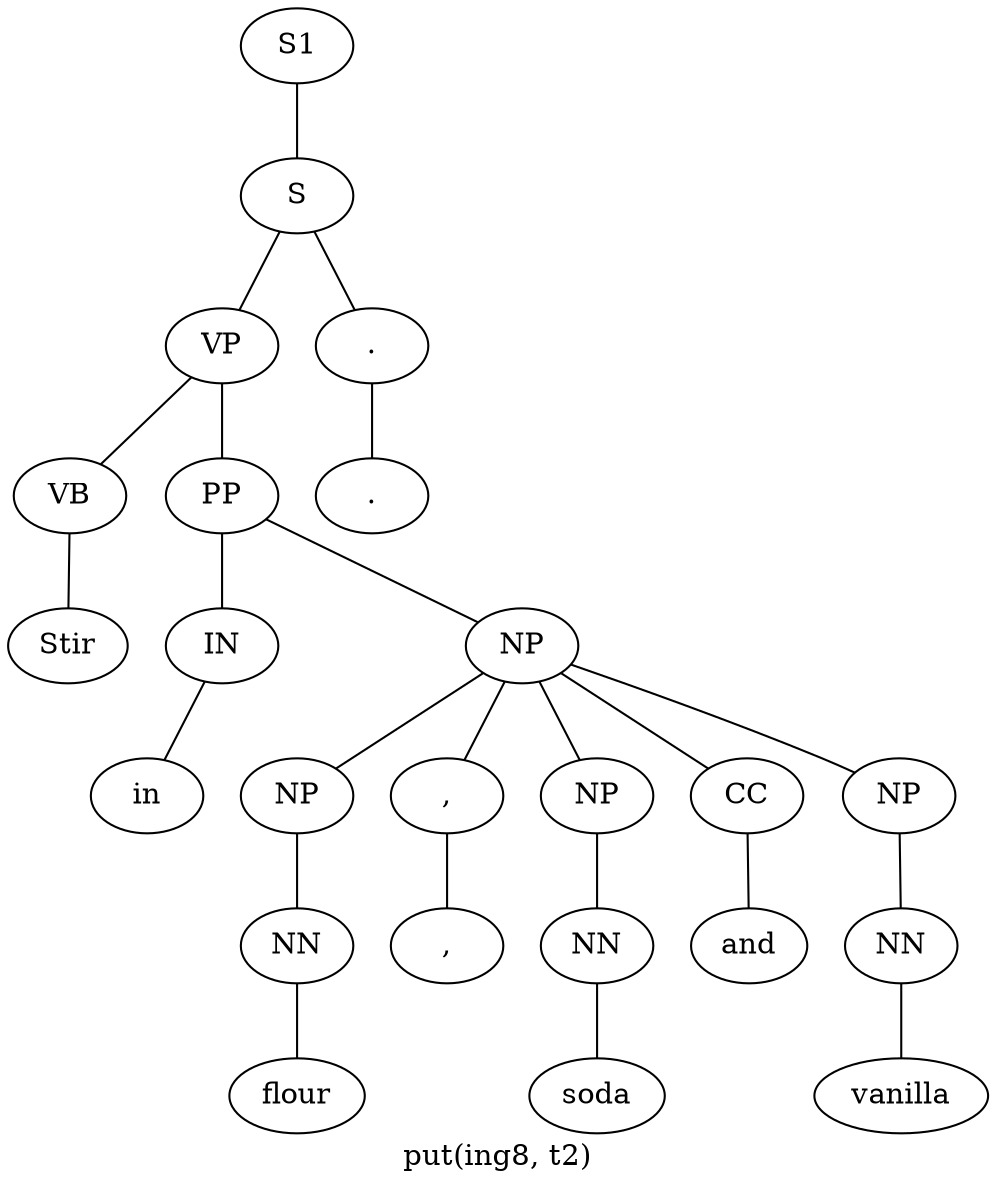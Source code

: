 graph SyntaxGraph {
	label = "put(ing8, t2)";
	Node0 [label="S1"];
	Node1 [label="S"];
	Node2 [label="VP"];
	Node3 [label="VB"];
	Node4 [label="Stir"];
	Node5 [label="PP"];
	Node6 [label="IN"];
	Node7 [label="in"];
	Node8 [label="NP"];
	Node9 [label="NP"];
	Node10 [label="NN"];
	Node11 [label="flour"];
	Node12 [label=","];
	Node13 [label=","];
	Node14 [label="NP"];
	Node15 [label="NN"];
	Node16 [label="soda"];
	Node17 [label="CC"];
	Node18 [label="and"];
	Node19 [label="NP"];
	Node20 [label="NN"];
	Node21 [label="vanilla"];
	Node22 [label="."];
	Node23 [label="."];

	Node0 -- Node1;
	Node1 -- Node2;
	Node1 -- Node22;
	Node2 -- Node3;
	Node2 -- Node5;
	Node3 -- Node4;
	Node5 -- Node6;
	Node5 -- Node8;
	Node6 -- Node7;
	Node8 -- Node9;
	Node8 -- Node12;
	Node8 -- Node14;
	Node8 -- Node17;
	Node8 -- Node19;
	Node9 -- Node10;
	Node10 -- Node11;
	Node12 -- Node13;
	Node14 -- Node15;
	Node15 -- Node16;
	Node17 -- Node18;
	Node19 -- Node20;
	Node20 -- Node21;
	Node22 -- Node23;
}